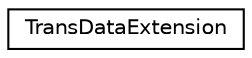 digraph G
{
  edge [fontname="Helvetica",fontsize="10",labelfontname="Helvetica",labelfontsize="10"];
  node [fontname="Helvetica",fontsize="10",shape=record];
  rankdir=LR;
  Node1 [label="TransDataExtension",height=0.2,width=0.4,color="black", fillcolor="white", style="filled",URL="$d3/d50/structTransDataExtension.html"];
}
